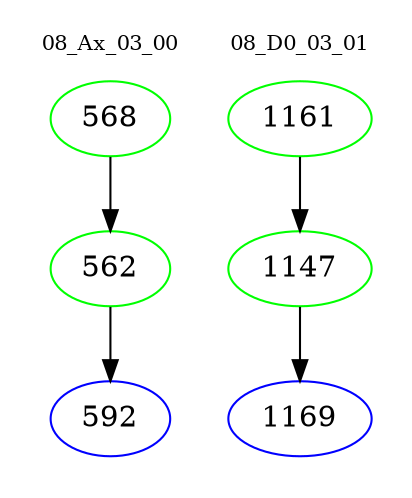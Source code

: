 digraph{
subgraph cluster_0 {
color = white
label = "08_Ax_03_00";
fontsize=10;
T0_568 [label="568", color="green"]
T0_568 -> T0_562 [color="black"]
T0_562 [label="562", color="green"]
T0_562 -> T0_592 [color="black"]
T0_592 [label="592", color="blue"]
}
subgraph cluster_1 {
color = white
label = "08_D0_03_01";
fontsize=10;
T1_1161 [label="1161", color="green"]
T1_1161 -> T1_1147 [color="black"]
T1_1147 [label="1147", color="green"]
T1_1147 -> T1_1169 [color="black"]
T1_1169 [label="1169", color="blue"]
}
}
